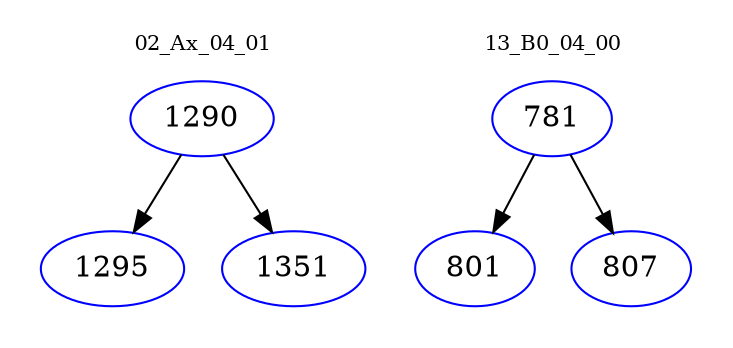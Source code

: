 digraph{
subgraph cluster_0 {
color = white
label = "02_Ax_04_01";
fontsize=10;
T0_1290 [label="1290", color="blue"]
T0_1290 -> T0_1295 [color="black"]
T0_1295 [label="1295", color="blue"]
T0_1290 -> T0_1351 [color="black"]
T0_1351 [label="1351", color="blue"]
}
subgraph cluster_1 {
color = white
label = "13_B0_04_00";
fontsize=10;
T1_781 [label="781", color="blue"]
T1_781 -> T1_801 [color="black"]
T1_801 [label="801", color="blue"]
T1_781 -> T1_807 [color="black"]
T1_807 [label="807", color="blue"]
}
}
